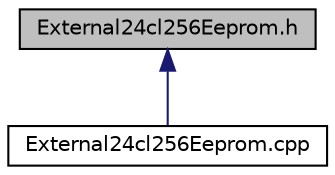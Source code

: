 digraph "External24cl256Eeprom.h"
{
  edge [fontname="Helvetica",fontsize="10",labelfontname="Helvetica",labelfontsize="10"];
  node [fontname="Helvetica",fontsize="10",shape=record];
  Node1 [label="External24cl256Eeprom.h",height=0.2,width=0.4,color="black", fillcolor="grey75", style="filled", fontcolor="black"];
  Node1 -> Node2 [dir="back",color="midnightblue",fontsize="10",style="solid",fontname="Helvetica"];
  Node2 [label="External24cl256Eeprom.cpp",height=0.2,width=0.4,color="black", fillcolor="white", style="filled",URL="$External24cl256Eeprom_8cpp.html"];
}

